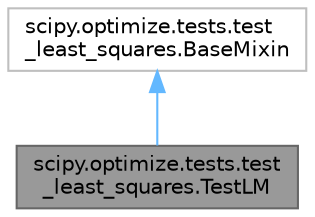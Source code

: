 digraph "scipy.optimize.tests.test_least_squares.TestLM"
{
 // LATEX_PDF_SIZE
  bgcolor="transparent";
  edge [fontname=Helvetica,fontsize=10,labelfontname=Helvetica,labelfontsize=10];
  node [fontname=Helvetica,fontsize=10,shape=box,height=0.2,width=0.4];
  Node1 [id="Node000001",label="scipy.optimize.tests.test\l_least_squares.TestLM",height=0.2,width=0.4,color="gray40", fillcolor="grey60", style="filled", fontcolor="black",tooltip=" "];
  Node2 -> Node1 [id="edge2_Node000001_Node000002",dir="back",color="steelblue1",style="solid",tooltip=" "];
  Node2 [id="Node000002",label="scipy.optimize.tests.test\l_least_squares.BaseMixin",height=0.2,width=0.4,color="grey75", fillcolor="white", style="filled",URL="$df/d66/classscipy_1_1optimize_1_1tests_1_1test__least__squares_1_1BaseMixin.html",tooltip=" "];
}
